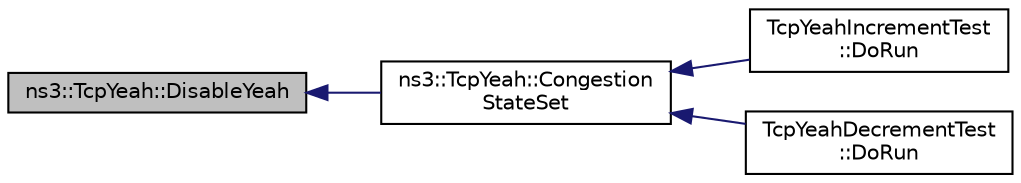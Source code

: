 digraph "ns3::TcpYeah::DisableYeah"
{
  edge [fontname="Helvetica",fontsize="10",labelfontname="Helvetica",labelfontsize="10"];
  node [fontname="Helvetica",fontsize="10",shape=record];
  rankdir="LR";
  Node1 [label="ns3::TcpYeah::DisableYeah",height=0.2,width=0.4,color="black", fillcolor="grey75", style="filled", fontcolor="black"];
  Node1 -> Node2 [dir="back",color="midnightblue",fontsize="10",style="solid"];
  Node2 [label="ns3::TcpYeah::Congestion\lStateSet",height=0.2,width=0.4,color="black", fillcolor="white", style="filled",URL="$d5/d18/classns3_1_1TcpYeah.html#ad3d8b9d44b3a29ab9f30aabc4af9c08a",tooltip="Enable/disable YeAH algorithm depending on the congestion state. "];
  Node2 -> Node3 [dir="back",color="midnightblue",fontsize="10",style="solid"];
  Node3 [label="TcpYeahIncrementTest\l::DoRun",height=0.2,width=0.4,color="black", fillcolor="white", style="filled",URL="$d5/d18/classTcpYeahIncrementTest.html#a8100d996b7210a1476e34eed2781800a",tooltip="Implementation to actually run this TestCase. "];
  Node2 -> Node4 [dir="back",color="midnightblue",fontsize="10",style="solid"];
  Node4 [label="TcpYeahDecrementTest\l::DoRun",height=0.2,width=0.4,color="black", fillcolor="white", style="filled",URL="$da/d80/classTcpYeahDecrementTest.html#a699fd95f30a62b6570bce1a2d60780b3",tooltip="Implementation to actually run this TestCase. "];
}
